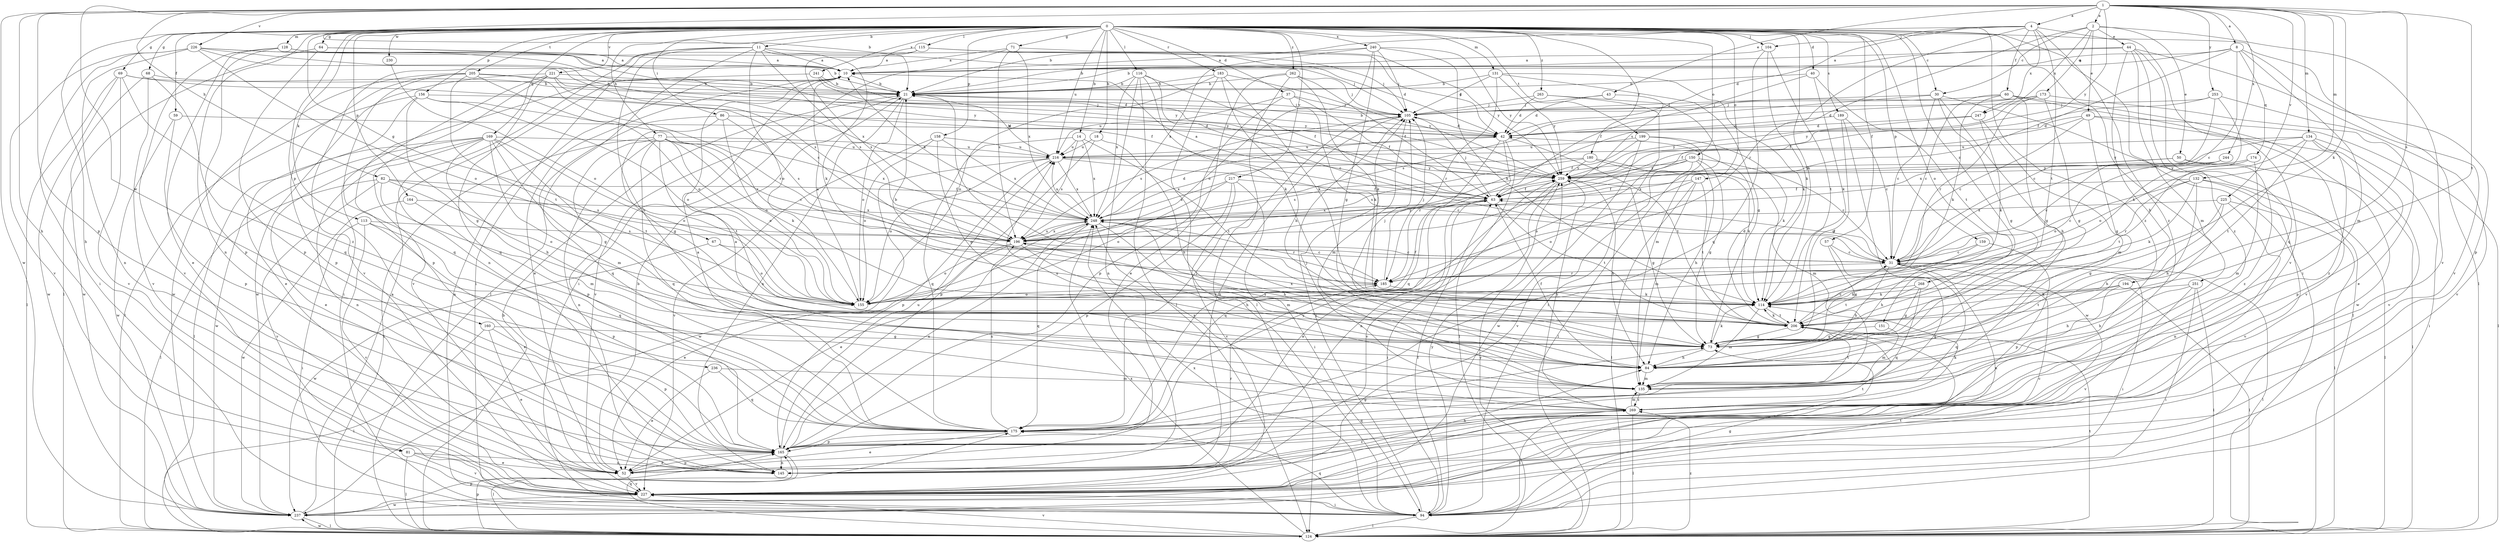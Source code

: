 strict digraph  {
0;
1;
2;
4;
8;
10;
11;
14;
18;
21;
30;
31;
37;
40;
42;
43;
44;
49;
50;
52;
57;
59;
60;
63;
64;
67;
68;
69;
71;
73;
77;
81;
82;
84;
86;
94;
104;
105;
113;
114;
115;
116;
124;
128;
131;
132;
134;
135;
145;
147;
150;
151;
155;
156;
158;
159;
160;
164;
165;
169;
173;
174;
175;
180;
183;
185;
189;
194;
196;
199;
205;
206;
216;
217;
221;
225;
226;
227;
230;
236;
237;
240;
241;
244;
247;
248;
251;
253;
259;
262;
263;
268;
269;
0 -> 11  [label=b];
0 -> 14  [label=b];
0 -> 18  [label=b];
0 -> 30  [label=c];
0 -> 37  [label=d];
0 -> 40  [label=d];
0 -> 57  [label=f];
0 -> 59  [label=f];
0 -> 64  [label=g];
0 -> 67  [label=g];
0 -> 68  [label=g];
0 -> 69  [label=g];
0 -> 71  [label=g];
0 -> 77  [label=h];
0 -> 81  [label=h];
0 -> 86  [label=i];
0 -> 94  [label=i];
0 -> 104  [label=j];
0 -> 113  [label=k];
0 -> 114  [label=k];
0 -> 115  [label=l];
0 -> 116  [label=l];
0 -> 124  [label=l];
0 -> 128  [label=m];
0 -> 131  [label=m];
0 -> 145  [label=n];
0 -> 147  [label=o];
0 -> 150  [label=o];
0 -> 151  [label=o];
0 -> 156  [label=p];
0 -> 158  [label=p];
0 -> 159  [label=p];
0 -> 160  [label=p];
0 -> 164  [label=p];
0 -> 169  [label=q];
0 -> 180  [label=r];
0 -> 183  [label=r];
0 -> 189  [label=s];
0 -> 199  [label=t];
0 -> 205  [label=t];
0 -> 216  [label=u];
0 -> 217  [label=v];
0 -> 221  [label=v];
0 -> 230  [label=w];
0 -> 240  [label=x];
0 -> 241  [label=x];
0 -> 251  [label=y];
0 -> 262  [label=z];
0 -> 263  [label=z];
0 -> 268  [label=z];
0 -> 269  [label=z];
1 -> 2  [label=a];
1 -> 4  [label=a];
1 -> 8  [label=a];
1 -> 21  [label=b];
1 -> 43  [label=e];
1 -> 81  [label=h];
1 -> 82  [label=h];
1 -> 114  [label=k];
1 -> 132  [label=m];
1 -> 134  [label=m];
1 -> 165  [label=p];
1 -> 194  [label=s];
1 -> 206  [label=t];
1 -> 225  [label=v];
1 -> 226  [label=v];
1 -> 236  [label=w];
1 -> 237  [label=w];
1 -> 244  [label=x];
1 -> 253  [label=y];
1 -> 259  [label=y];
2 -> 30  [label=c];
2 -> 44  [label=e];
2 -> 49  [label=e];
2 -> 50  [label=e];
2 -> 173  [label=q];
2 -> 185  [label=r];
2 -> 227  [label=v];
2 -> 247  [label=x];
4 -> 21  [label=b];
4 -> 42  [label=d];
4 -> 60  [label=f];
4 -> 104  [label=j];
4 -> 196  [label=s];
4 -> 206  [label=t];
4 -> 227  [label=v];
4 -> 247  [label=x];
4 -> 269  [label=z];
8 -> 10  [label=a];
8 -> 21  [label=b];
8 -> 31  [label=c];
8 -> 63  [label=f];
8 -> 135  [label=m];
8 -> 165  [label=p];
8 -> 174  [label=q];
10 -> 21  [label=b];
10 -> 52  [label=e];
11 -> 10  [label=a];
11 -> 42  [label=d];
11 -> 84  [label=h];
11 -> 94  [label=i];
11 -> 114  [label=k];
11 -> 124  [label=l];
11 -> 145  [label=n];
11 -> 155  [label=o];
11 -> 196  [label=s];
14 -> 175  [label=q];
14 -> 196  [label=s];
14 -> 206  [label=t];
14 -> 216  [label=u];
14 -> 248  [label=x];
18 -> 84  [label=h];
18 -> 165  [label=p];
18 -> 216  [label=u];
21 -> 105  [label=j];
21 -> 145  [label=n];
21 -> 155  [label=o];
21 -> 185  [label=r];
21 -> 227  [label=v];
30 -> 31  [label=c];
30 -> 73  [label=g];
30 -> 84  [label=h];
30 -> 105  [label=j];
30 -> 124  [label=l];
30 -> 196  [label=s];
31 -> 63  [label=f];
31 -> 84  [label=h];
31 -> 94  [label=i];
31 -> 124  [label=l];
31 -> 145  [label=n];
31 -> 175  [label=q];
31 -> 185  [label=r];
37 -> 63  [label=f];
37 -> 105  [label=j];
37 -> 114  [label=k];
37 -> 165  [label=p];
37 -> 216  [label=u];
40 -> 21  [label=b];
40 -> 63  [label=f];
40 -> 114  [label=k];
40 -> 206  [label=t];
42 -> 21  [label=b];
42 -> 124  [label=l];
42 -> 175  [label=q];
42 -> 185  [label=r];
42 -> 206  [label=t];
42 -> 216  [label=u];
43 -> 42  [label=d];
43 -> 105  [label=j];
43 -> 196  [label=s];
44 -> 10  [label=a];
44 -> 21  [label=b];
44 -> 84  [label=h];
44 -> 135  [label=m];
44 -> 175  [label=q];
44 -> 227  [label=v];
44 -> 269  [label=z];
49 -> 31  [label=c];
49 -> 42  [label=d];
49 -> 63  [label=f];
49 -> 73  [label=g];
49 -> 124  [label=l];
49 -> 227  [label=v];
50 -> 124  [label=l];
50 -> 248  [label=x];
50 -> 259  [label=y];
50 -> 269  [label=z];
52 -> 21  [label=b];
52 -> 165  [label=p];
52 -> 227  [label=v];
52 -> 269  [label=z];
57 -> 31  [label=c];
57 -> 73  [label=g];
57 -> 175  [label=q];
59 -> 42  [label=d];
59 -> 165  [label=p];
59 -> 237  [label=w];
60 -> 31  [label=c];
60 -> 73  [label=g];
60 -> 105  [label=j];
60 -> 114  [label=k];
60 -> 227  [label=v];
60 -> 237  [label=w];
63 -> 10  [label=a];
63 -> 52  [label=e];
63 -> 94  [label=i];
63 -> 105  [label=j];
63 -> 175  [label=q];
63 -> 206  [label=t];
63 -> 248  [label=x];
64 -> 10  [label=a];
64 -> 124  [label=l];
64 -> 165  [label=p];
64 -> 259  [label=y];
67 -> 31  [label=c];
67 -> 155  [label=o];
67 -> 237  [label=w];
68 -> 21  [label=b];
68 -> 175  [label=q];
68 -> 227  [label=v];
68 -> 237  [label=w];
69 -> 21  [label=b];
69 -> 63  [label=f];
69 -> 124  [label=l];
69 -> 227  [label=v];
69 -> 237  [label=w];
69 -> 269  [label=z];
71 -> 10  [label=a];
71 -> 94  [label=i];
71 -> 196  [label=s];
71 -> 248  [label=x];
71 -> 259  [label=y];
73 -> 84  [label=h];
73 -> 114  [label=k];
73 -> 196  [label=s];
73 -> 248  [label=x];
77 -> 31  [label=c];
77 -> 114  [label=k];
77 -> 124  [label=l];
77 -> 145  [label=n];
77 -> 155  [label=o];
77 -> 165  [label=p];
77 -> 175  [label=q];
77 -> 206  [label=t];
77 -> 216  [label=u];
77 -> 248  [label=x];
81 -> 52  [label=e];
81 -> 124  [label=l];
81 -> 145  [label=n];
81 -> 227  [label=v];
82 -> 63  [label=f];
82 -> 124  [label=l];
82 -> 135  [label=m];
82 -> 155  [label=o];
82 -> 196  [label=s];
82 -> 227  [label=v];
84 -> 63  [label=f];
84 -> 135  [label=m];
86 -> 42  [label=d];
86 -> 73  [label=g];
86 -> 155  [label=o];
86 -> 175  [label=q];
86 -> 196  [label=s];
94 -> 10  [label=a];
94 -> 63  [label=f];
94 -> 73  [label=g];
94 -> 105  [label=j];
94 -> 124  [label=l];
94 -> 175  [label=q];
94 -> 206  [label=t];
94 -> 248  [label=x];
94 -> 259  [label=y];
104 -> 10  [label=a];
104 -> 114  [label=k];
104 -> 175  [label=q];
104 -> 206  [label=t];
105 -> 42  [label=d];
105 -> 135  [label=m];
105 -> 145  [label=n];
105 -> 196  [label=s];
113 -> 52  [label=e];
113 -> 94  [label=i];
113 -> 165  [label=p];
113 -> 196  [label=s];
113 -> 227  [label=v];
114 -> 21  [label=b];
114 -> 135  [label=m];
114 -> 206  [label=t];
115 -> 10  [label=a];
115 -> 42  [label=d];
115 -> 105  [label=j];
115 -> 196  [label=s];
115 -> 227  [label=v];
116 -> 21  [label=b];
116 -> 31  [label=c];
116 -> 63  [label=f];
116 -> 114  [label=k];
116 -> 124  [label=l];
116 -> 145  [label=n];
116 -> 248  [label=x];
124 -> 21  [label=b];
124 -> 165  [label=p];
124 -> 175  [label=q];
124 -> 206  [label=t];
124 -> 227  [label=v];
124 -> 237  [label=w];
124 -> 248  [label=x];
124 -> 259  [label=y];
124 -> 269  [label=z];
128 -> 10  [label=a];
128 -> 21  [label=b];
128 -> 52  [label=e];
128 -> 105  [label=j];
128 -> 165  [label=p];
128 -> 227  [label=v];
131 -> 21  [label=b];
131 -> 73  [label=g];
131 -> 105  [label=j];
131 -> 114  [label=k];
131 -> 185  [label=r];
131 -> 259  [label=y];
132 -> 31  [label=c];
132 -> 63  [label=f];
132 -> 84  [label=h];
132 -> 114  [label=k];
132 -> 124  [label=l];
132 -> 185  [label=r];
132 -> 227  [label=v];
134 -> 94  [label=i];
134 -> 155  [label=o];
134 -> 165  [label=p];
134 -> 206  [label=t];
134 -> 216  [label=u];
134 -> 248  [label=x];
134 -> 269  [label=z];
135 -> 206  [label=t];
135 -> 216  [label=u];
135 -> 269  [label=z];
145 -> 84  [label=h];
145 -> 185  [label=r];
147 -> 63  [label=f];
147 -> 124  [label=l];
147 -> 135  [label=m];
147 -> 155  [label=o];
147 -> 206  [label=t];
150 -> 31  [label=c];
150 -> 73  [label=g];
150 -> 84  [label=h];
150 -> 155  [label=o];
150 -> 196  [label=s];
150 -> 227  [label=v];
150 -> 259  [label=y];
151 -> 73  [label=g];
151 -> 135  [label=m];
155 -> 10  [label=a];
155 -> 63  [label=f];
156 -> 52  [label=e];
156 -> 73  [label=g];
156 -> 105  [label=j];
156 -> 124  [label=l];
156 -> 155  [label=o];
156 -> 185  [label=r];
158 -> 73  [label=g];
158 -> 155  [label=o];
158 -> 216  [label=u];
158 -> 227  [label=v];
158 -> 248  [label=x];
159 -> 31  [label=c];
159 -> 84  [label=h];
159 -> 165  [label=p];
160 -> 52  [label=e];
160 -> 73  [label=g];
160 -> 124  [label=l];
160 -> 165  [label=p];
164 -> 175  [label=q];
164 -> 237  [label=w];
164 -> 248  [label=x];
165 -> 52  [label=e];
165 -> 73  [label=g];
165 -> 124  [label=l];
165 -> 145  [label=n];
165 -> 206  [label=t];
165 -> 216  [label=u];
165 -> 248  [label=x];
165 -> 259  [label=y];
169 -> 52  [label=e];
169 -> 73  [label=g];
169 -> 84  [label=h];
169 -> 124  [label=l];
169 -> 135  [label=m];
169 -> 145  [label=n];
169 -> 155  [label=o];
169 -> 206  [label=t];
169 -> 216  [label=u];
169 -> 237  [label=w];
173 -> 42  [label=d];
173 -> 52  [label=e];
173 -> 73  [label=g];
173 -> 105  [label=j];
173 -> 185  [label=r];
173 -> 259  [label=y];
174 -> 135  [label=m];
174 -> 206  [label=t];
174 -> 259  [label=y];
175 -> 10  [label=a];
175 -> 52  [label=e];
175 -> 105  [label=j];
175 -> 165  [label=p];
175 -> 196  [label=s];
180 -> 114  [label=k];
180 -> 135  [label=m];
180 -> 196  [label=s];
180 -> 248  [label=x];
180 -> 259  [label=y];
183 -> 21  [label=b];
183 -> 84  [label=h];
183 -> 94  [label=i];
183 -> 114  [label=k];
183 -> 155  [label=o];
183 -> 259  [label=y];
185 -> 105  [label=j];
185 -> 114  [label=k];
185 -> 155  [label=o];
189 -> 31  [label=c];
189 -> 42  [label=d];
189 -> 73  [label=g];
189 -> 237  [label=w];
194 -> 84  [label=h];
194 -> 114  [label=k];
194 -> 124  [label=l];
194 -> 206  [label=t];
196 -> 31  [label=c];
196 -> 52  [label=e];
196 -> 84  [label=h];
196 -> 155  [label=o];
196 -> 248  [label=x];
196 -> 259  [label=y];
199 -> 63  [label=f];
199 -> 114  [label=k];
199 -> 124  [label=l];
199 -> 216  [label=u];
199 -> 237  [label=w];
205 -> 21  [label=b];
205 -> 155  [label=o];
205 -> 165  [label=p];
205 -> 175  [label=q];
205 -> 185  [label=r];
205 -> 206  [label=t];
205 -> 237  [label=w];
206 -> 31  [label=c];
206 -> 42  [label=d];
206 -> 73  [label=g];
206 -> 105  [label=j];
206 -> 114  [label=k];
216 -> 21  [label=b];
216 -> 31  [label=c];
216 -> 155  [label=o];
216 -> 165  [label=p];
216 -> 237  [label=w];
216 -> 248  [label=x];
216 -> 259  [label=y];
217 -> 63  [label=f];
217 -> 94  [label=i];
217 -> 155  [label=o];
217 -> 165  [label=p];
217 -> 227  [label=v];
217 -> 248  [label=x];
221 -> 21  [label=b];
221 -> 94  [label=i];
221 -> 175  [label=q];
221 -> 196  [label=s];
221 -> 227  [label=v];
221 -> 237  [label=w];
221 -> 259  [label=y];
225 -> 73  [label=g];
225 -> 84  [label=h];
225 -> 124  [label=l];
225 -> 145  [label=n];
225 -> 248  [label=x];
226 -> 10  [label=a];
226 -> 94  [label=i];
226 -> 145  [label=n];
226 -> 155  [label=o];
226 -> 196  [label=s];
226 -> 227  [label=v];
226 -> 248  [label=x];
226 -> 259  [label=y];
227 -> 31  [label=c];
227 -> 94  [label=i];
227 -> 237  [label=w];
230 -> 155  [label=o];
236 -> 52  [label=e];
236 -> 135  [label=m];
236 -> 175  [label=q];
237 -> 10  [label=a];
237 -> 124  [label=l];
237 -> 165  [label=p];
240 -> 10  [label=a];
240 -> 73  [label=g];
240 -> 105  [label=j];
240 -> 114  [label=k];
240 -> 155  [label=o];
240 -> 248  [label=x];
240 -> 259  [label=y];
241 -> 21  [label=b];
241 -> 42  [label=d];
241 -> 165  [label=p];
241 -> 259  [label=y];
244 -> 31  [label=c];
244 -> 155  [label=o];
244 -> 259  [label=y];
247 -> 42  [label=d];
247 -> 114  [label=k];
247 -> 135  [label=m];
247 -> 259  [label=y];
248 -> 10  [label=a];
248 -> 42  [label=d];
248 -> 52  [label=e];
248 -> 84  [label=h];
248 -> 135  [label=m];
248 -> 175  [label=q];
248 -> 185  [label=r];
248 -> 196  [label=s];
248 -> 216  [label=u];
251 -> 84  [label=h];
251 -> 94  [label=i];
251 -> 114  [label=k];
251 -> 124  [label=l];
251 -> 227  [label=v];
253 -> 31  [label=c];
253 -> 63  [label=f];
253 -> 105  [label=j];
253 -> 114  [label=k];
253 -> 227  [label=v];
259 -> 63  [label=f];
259 -> 73  [label=g];
259 -> 84  [label=h];
259 -> 145  [label=n];
259 -> 227  [label=v];
262 -> 21  [label=b];
262 -> 52  [label=e];
262 -> 63  [label=f];
262 -> 105  [label=j];
262 -> 114  [label=k];
262 -> 124  [label=l];
263 -> 42  [label=d];
263 -> 94  [label=i];
263 -> 105  [label=j];
263 -> 135  [label=m];
268 -> 73  [label=g];
268 -> 114  [label=k];
268 -> 175  [label=q];
268 -> 206  [label=t];
269 -> 10  [label=a];
269 -> 94  [label=i];
269 -> 105  [label=j];
269 -> 114  [label=k];
269 -> 124  [label=l];
269 -> 135  [label=m];
269 -> 175  [label=q];
269 -> 248  [label=x];
269 -> 259  [label=y];
}
